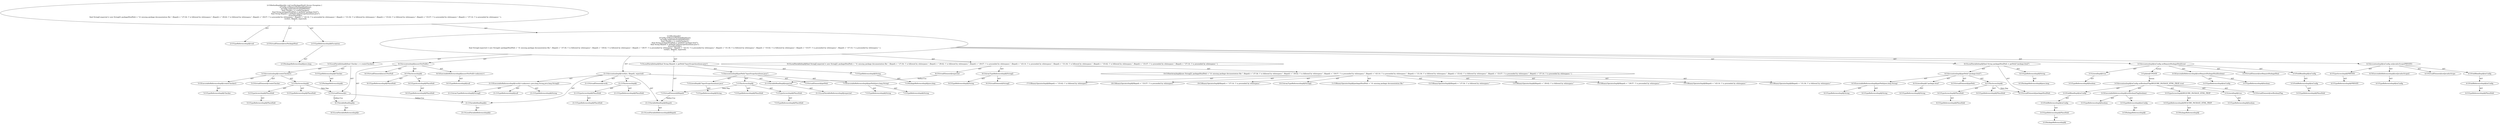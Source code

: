 digraph "testPackageHtml#?" {
0 [label="2:CtTypeReferenceImpl@void" shape=ellipse]
1 [label="2:CtVirtualElement@testPackageHtml" shape=ellipse]
2 [label="2:CtTypeReferenceImpl@Exception" shape=ellipse]
3 [label="2:CtPackageReferenceImpl@java.lang" shape=ellipse]
4 [label="3:CtExecutableReferenceImpl@setRequirePackageHtml(boolean)" shape=ellipse]
5 [label="3:CtTypeReferenceImpl@mConfig" shape=ellipse]
6 [label="3:CtTypeReferenceImpl@boolean" shape=ellipse]
7 [label="3:CtVirtualElement@setRequirePackageHtml" shape=ellipse]
8 [label="3:CtFieldReferenceImpl@mConfig" shape=ellipse]
9 [label="3:CtTypeReferenceImpl@PlaceHold" shape=ellipse]
10 [label="3:CtFieldReadImpl@mConfig" shape=ellipse]
11 [label="3:CtLiteralImpl@true" shape=ellipse]
12 [label="3:CtTypeReferenceImpl@boolean" shape=ellipse]
13 [label="3:CtInvocationImpl@mConfig.setRequirePackageHtml(true)" shape=ellipse]
14 [label="4:CtExecutableReferenceImpl@setJavadocScope()" shape=ellipse]
15 [label="4:CtTypeReferenceImpl@mConfig" shape=ellipse]
16 [label="4:CtVirtualElement@setJavadocScope" shape=ellipse]
17 [label="4:CtFieldReferenceImpl@mConfig" shape=ellipse]
18 [label="4:CtTypeReferenceImpl@PlaceHold" shape=ellipse]
19 [label="4:CtFieldReadImpl@mConfig" shape=ellipse]
20 [label="4:CtTypeAccessImpl@PRIVATE" shape=ellipse]
21 [label="4:CtTypeReferenceImpl@PRIVATE" shape=ellipse]
22 [label="4:CtInvocationImpl@mConfig.setJavadocScope(PRIVATE)" shape=ellipse]
23 [label="5:CtTypeReferenceImpl@Checker" shape=ellipse]
24 [label="5:CtPackageReferenceImpl@" shape=ellipse]
25 [label="5:CtExecutableReferenceImpl@createChecker()" shape=ellipse]
26 [label="5:CtTypeReferenceImpl@Checker" shape=ellipse]
27 [label="5:CtVirtualElement@createChecker" shape=ellipse]
28 [label="5:CtTypeAccessImpl@PlaceHold" shape=ellipse]
29 [label="5:CtTypeReferenceImpl@PlaceHold" shape=ellipse]
30 [label="5:CtThisAccessImpl@" shape=ellipse]
31 [label="5:CtTypeReferenceImpl@PlaceHold" shape=ellipse]
32 [label="5:CtInvocationImpl@createChecker()" shape=ellipse]
33 [label="5:CtVirtualElement@c" shape=ellipse]
34 [label="5:CtLocalVariableImpl@final Checker c = createChecker()" shape=ellipse]
35 [label="6:CtTypeReferenceImpl@String" shape=ellipse]
36 [label="6:CtPackageReferenceImpl@java.lang" shape=ellipse]
37 [label="6:CtExecutableReferenceImpl@getPath(java.lang.String)" shape=ellipse]
38 [label="6:CtTypeReferenceImpl@String" shape=ellipse]
39 [label="6:CtTypeReferenceImpl@String" shape=ellipse]
40 [label="6:CtVirtualElement@getPath" shape=ellipse]
41 [label="6:CtTypeAccessImpl@PlaceHold" shape=ellipse]
42 [label="6:CtTypeReferenceImpl@PlaceHold" shape=ellipse]
43 [label="6:CtThisAccessImpl@" shape=ellipse]
44 [label="6:CtTypeReferenceImpl@PlaceHold" shape=ellipse]
45 [label="6:CtLiteralImpl@\"package.html\"" shape=ellipse]
46 [label="6:CtTypeReferenceImpl@String" shape=ellipse]
47 [label="6:CtInvocationImpl@getPath(\"package.html\")" shape=ellipse]
48 [label="6:CtVirtualElement@packageHtmlPath" shape=ellipse]
49 [label="6:CtLocalVariableImpl@final String packageHtmlPath = getPath(\"package.html\")" shape=ellipse]
50 [label="7:CtTypeReferenceImpl@String" shape=ellipse]
51 [label="7:CtPackageReferenceImpl@java.lang" shape=ellipse]
52 [label="7:CtExecutableReferenceImpl@getPath(java.lang.String)" shape=ellipse]
53 [label="7:CtTypeReferenceImpl@String" shape=ellipse]
54 [label="7:CtTypeReferenceImpl@String" shape=ellipse]
55 [label="7:CtVirtualElement@getPath" shape=ellipse]
56 [label="7:CtTypeAccessImpl@PlaceHold" shape=ellipse]
57 [label="7:CtTypeReferenceImpl@PlaceHold" shape=ellipse]
58 [label="7:CtThisAccessImpl@" shape=ellipse]
59 [label="7:CtTypeReferenceImpl@PlaceHold" shape=ellipse]
60 [label="7:CtLiteralImpl@\"InputScopeAnonInner.java\"" shape=ellipse]
61 [label="7:CtTypeReferenceImpl@String" shape=ellipse]
62 [label="7:CtInvocationImpl@getPath(\"InputScopeAnonInner.java\")" shape=ellipse]
63 [label="7:CtVirtualElement@filepath" shape=ellipse]
64 [label="7:CtLocalVariableImpl@final String filepath = getPath(\"InputScopeAnonInner.java\")" shape=ellipse]
65 [label="8:CtExecutableReferenceImpl@assertNotNull(<unknown>)" shape=ellipse]
66 [label="8:CtTypeReferenceImpl@null" shape=ellipse]
67 [label="8:CtVirtualElement@assertNotNull" shape=ellipse]
68 [label="8:CtTypeAccessImpl@PlaceHold" shape=ellipse]
69 [label="8:CtTypeReferenceImpl@PlaceHold" shape=ellipse]
70 [label="8:CtThisAccessImpl@" shape=ellipse]
71 [label="8:CtTypeReferenceImpl@PlaceHold" shape=ellipse]
72 [label="8:CtVariableReadImpl@c" shape=ellipse]
73 [label="8:CtLocalVariableReferenceImpl@c" shape=ellipse]
74 [label="8:CtInvocationImpl@assertNotNull(c)" shape=ellipse]
75 [label="9:CtVirtualElement@String[]" shape=ellipse]
76 [label="9:CtArrayTypeReferenceImpl@String[]" shape=ellipse]
77 [label="9:CtTypeReferenceImpl@String" shape=ellipse]
78 [label="10:CtNewArrayImpl@new String[]\{ packageHtmlPath + \":0: missing package documentation file.\", filepath + \":37:34: '(' is followed by whitespace.\", filepath + \":39:42: '(' is followed by whitespace.\", filepath + \":39:57: ')' is preceeded by whitespace.\", filepath + \":43:14: ')' is preceeded by whitespace.\", filepath + \":51:34: '(' is followed by whitespace.\", filepath + \":53:42: '(' is followed by whitespace.\", filepath + \":53:57: ')' is preceeded by whitespace.\", filepath + \":57:14: ')' is preceeded by whitespace.\" \}" shape=ellipse]
79 [label="10:CtArrayTypeReferenceImpl@String[]" shape=ellipse]
80 [label="11:CtBinaryOperatorImpl@packageHtmlPath + \":0: missing package documentation file.\"" shape=ellipse]
81 [label="12:CtBinaryOperatorImpl@filepath + \":37:34: '(' is followed by whitespace.\"" shape=ellipse]
82 [label="13:CtBinaryOperatorImpl@filepath + \":39:42: '(' is followed by whitespace.\"" shape=ellipse]
83 [label="14:CtBinaryOperatorImpl@filepath + \":39:57: ')' is preceeded by whitespace.\"" shape=ellipse]
84 [label="15:CtBinaryOperatorImpl@filepath + \":43:14: ')' is preceeded by whitespace.\"" shape=ellipse]
85 [label="16:CtBinaryOperatorImpl@filepath + \":51:34: '(' is followed by whitespace.\"" shape=ellipse]
86 [label="17:CtBinaryOperatorImpl@filepath + \":53:42: '(' is followed by whitespace.\"" shape=ellipse]
87 [label="18:CtBinaryOperatorImpl@filepath + \":53:57: ')' is preceeded by whitespace.\"" shape=ellipse]
88 [label="19:CtBinaryOperatorImpl@filepath + \":57:14: ')' is preceeded by whitespace.\"" shape=ellipse]
89 [label="9:CtVirtualElement@expected" shape=ellipse]
90 [label="9:CtLocalVariableImpl@final String[] expected = new String[]\{ packageHtmlPath + \":0: missing package documentation file.\", filepath + \":37:34: '(' is followed by whitespace.\", filepath + \":39:42: '(' is followed by whitespace.\", filepath + \":39:57: ')' is preceeded by whitespace.\", filepath + \":43:14: ')' is preceeded by whitespace.\", filepath + \":51:34: '(' is followed by whitespace.\", filepath + \":53:42: '(' is followed by whitespace.\", filepath + \":53:57: ')' is preceeded by whitespace.\", filepath + \":57:14: ')' is preceeded by whitespace.\" \}" shape=ellipse]
91 [label="21:CtExecutableReferenceImpl@verify(<unknown>,java.lang.String,java.lang.String[])" shape=ellipse]
92 [label="21:CtTypeReferenceImpl@null" shape=ellipse]
93 [label="21:CtTypeReferenceImpl@String" shape=ellipse]
94 [label="21:CtArrayTypeReferenceImpl@String[]" shape=ellipse]
95 [label="21:CtVirtualElement@verify" shape=ellipse]
96 [label="21:CtTypeAccessImpl@PlaceHold" shape=ellipse]
97 [label="21:CtTypeReferenceImpl@PlaceHold" shape=ellipse]
98 [label="21:CtThisAccessImpl@" shape=ellipse]
99 [label="21:CtTypeReferenceImpl@PlaceHold" shape=ellipse]
100 [label="21:CtVariableReadImpl@c" shape=ellipse]
101 [label="21:CtLocalVariableReferenceImpl@c" shape=ellipse]
102 [label="21:CtVariableReadImpl@filepath" shape=ellipse]
103 [label="21:CtLocalVariableReferenceImpl@filepath" shape=ellipse]
104 [label="21:CtVariableReadImpl@expected" shape=ellipse]
105 [label="21:CtLocalVariableReferenceImpl@expected" shape=ellipse]
106 [label="21:CtInvocationImpl@verify(c, filepath, expected)" shape=ellipse]
107 [label="2:CtBlockImpl@\{
    mConfig.setRequirePackageHtml(true);
    mConfig.setJavadocScope(PRIVATE);
    final Checker c = createChecker();
    final String packageHtmlPath = getPath(\"package.html\");
    final String filepath = getPath(\"InputScopeAnonInner.java\");
    assertNotNull(c);
    final String[] expected = new String[]\{ packageHtmlPath + \":0: missing package documentation file.\", filepath + \":37:34: '(' is followed by whitespace.\", filepath + \":39:42: '(' is followed by whitespace.\", filepath + \":39:57: ')' is preceeded by whitespace.\", filepath + \":43:14: ')' is preceeded by whitespace.\", filepath + \":51:34: '(' is followed by whitespace.\", filepath + \":53:42: '(' is followed by whitespace.\", filepath + \":53:57: ')' is preceeded by whitespace.\", filepath + \":57:14: ')' is preceeded by whitespace.\" \};
    verify(c, filepath, expected);
\}" shape=ellipse]
108 [label="2:CtMethodImpl@public void testPackageHtml() throws Exception \{
    mConfig.setRequirePackageHtml(true);
    mConfig.setJavadocScope(PRIVATE);
    final Checker c = createChecker();
    final String packageHtmlPath = getPath(\"package.html\");
    final String filepath = getPath(\"InputScopeAnonInner.java\");
    assertNotNull(c);
    final String[] expected = new String[]\{ packageHtmlPath + \":0: missing package documentation file.\", filepath + \":37:34: '(' is followed by whitespace.\", filepath + \":39:42: '(' is followed by whitespace.\", filepath + \":39:57: ')' is preceeded by whitespace.\", filepath + \":43:14: ')' is preceeded by whitespace.\", filepath + \":51:34: '(' is followed by whitespace.\", filepath + \":53:42: '(' is followed by whitespace.\", filepath + \":53:57: ')' is preceeded by whitespace.\", filepath + \":57:14: ')' is preceeded by whitespace.\" \};
    verify(c, filepath, expected);
\}" shape=ellipse]
109 [label="3:Update@UPDATE" shape=ellipse]
110 [label="3:CtPackageReferenceImpl@" shape=ellipse]
111 [label="3:CtTypeReferenceImpl@PlaceHold" shape=ellipse]
112 [label="3:CtFieldReferenceImpl@mConfig" shape=ellipse]
113 [label="3:CtFieldReadImpl@mConfig" shape=ellipse]
114 [label="3:CtPackageReferenceImpl@" shape=ellipse]
115 [label="3:CtTypeReferenceImpl@mConfig" shape=ellipse]
116 [label="3:CtTypeReferenceImpl@boolean" shape=ellipse]
117 [label="3:CtExecutableReferenceImpl@setBooleanFlag(boolean)" shape=ellipse]
118 [label="3:CtPackageReferenceImpl@" shape=ellipse]
119 [label="3:CtTypeReferenceImpl@REQUIRE_PACKAGE_HTML_PROP" shape=ellipse]
120 [label="3:CtTypeAccessImpl@REQUIRE_PACKAGE_HTML_PROP" shape=ellipse]
121 [label="3:CtTypeReferenceImpl@boolean" shape=ellipse]
122 [label="3:CtLiteralImpl@true" shape=ellipse]
123 [label="3:CtInvocationImpl@mConfig.setBooleanFlag(REQUIRE_PACKAGE_HTML_PROP, true)" shape=ellipse]
124 [label="3:CtVirtualElement@setBooleanFlag" shape=ellipse]
2 -> 3 [label="AST"];
4 -> 5 [label="AST"];
4 -> 6 [label="AST"];
8 -> 9 [label="AST"];
10 -> 8 [label="AST"];
11 -> 12 [label="AST"];
13 -> 7 [label="AST"];
13 -> 10 [label="AST"];
13 -> 4 [label="AST"];
13 -> 11 [label="AST"];
13 -> 109 [label="Action"];
14 -> 15 [label="AST"];
17 -> 18 [label="AST"];
19 -> 17 [label="AST"];
20 -> 21 [label="AST"];
22 -> 16 [label="AST"];
22 -> 19 [label="AST"];
22 -> 14 [label="AST"];
22 -> 20 [label="AST"];
23 -> 24 [label="AST"];
25 -> 26 [label="AST"];
28 -> 29 [label="AST"];
30 -> 31 [label="AST"];
30 -> 28 [label="AST"];
30 -> 33 [label="Data Dep"];
32 -> 27 [label="AST"];
32 -> 30 [label="AST"];
32 -> 25 [label="AST"];
33 -> 72 [label="Define-Use"];
33 -> 100 [label="Define-Use"];
34 -> 33 [label="AST"];
34 -> 23 [label="AST"];
34 -> 32 [label="AST"];
35 -> 36 [label="AST"];
37 -> 38 [label="AST"];
37 -> 39 [label="AST"];
41 -> 42 [label="AST"];
43 -> 44 [label="AST"];
43 -> 41 [label="AST"];
43 -> 48 [label="Data Dep"];
45 -> 46 [label="AST"];
47 -> 40 [label="AST"];
47 -> 43 [label="AST"];
47 -> 37 [label="AST"];
47 -> 45 [label="AST"];
49 -> 48 [label="AST"];
49 -> 35 [label="AST"];
49 -> 47 [label="AST"];
50 -> 51 [label="AST"];
52 -> 53 [label="AST"];
52 -> 54 [label="AST"];
56 -> 57 [label="AST"];
58 -> 59 [label="AST"];
58 -> 56 [label="AST"];
58 -> 63 [label="Data Dep"];
60 -> 61 [label="AST"];
62 -> 55 [label="AST"];
62 -> 58 [label="AST"];
62 -> 52 [label="AST"];
62 -> 60 [label="AST"];
63 -> 102 [label="Define-Use"];
64 -> 63 [label="AST"];
64 -> 50 [label="AST"];
64 -> 62 [label="AST"];
65 -> 66 [label="AST"];
68 -> 69 [label="AST"];
70 -> 71 [label="AST"];
70 -> 68 [label="AST"];
72 -> 73 [label="AST"];
74 -> 67 [label="AST"];
74 -> 70 [label="AST"];
74 -> 65 [label="AST"];
74 -> 72 [label="AST"];
76 -> 75 [label="AST"];
76 -> 77 [label="AST"];
78 -> 79 [label="AST"];
78 -> 80 [label="AST"];
78 -> 81 [label="AST"];
78 -> 82 [label="AST"];
78 -> 83 [label="AST"];
78 -> 84 [label="AST"];
78 -> 85 [label="AST"];
78 -> 86 [label="AST"];
78 -> 87 [label="AST"];
78 -> 88 [label="AST"];
89 -> 104 [label="Define-Use"];
90 -> 89 [label="AST"];
90 -> 76 [label="AST"];
90 -> 78 [label="AST"];
91 -> 92 [label="AST"];
91 -> 93 [label="AST"];
91 -> 94 [label="AST"];
96 -> 97 [label="AST"];
98 -> 99 [label="AST"];
98 -> 96 [label="AST"];
100 -> 101 [label="AST"];
102 -> 103 [label="AST"];
104 -> 105 [label="AST"];
106 -> 95 [label="AST"];
106 -> 98 [label="AST"];
106 -> 91 [label="AST"];
106 -> 100 [label="AST"];
106 -> 102 [label="AST"];
106 -> 104 [label="AST"];
107 -> 13 [label="AST"];
107 -> 22 [label="AST"];
107 -> 34 [label="AST"];
107 -> 49 [label="AST"];
107 -> 64 [label="AST"];
107 -> 74 [label="AST"];
107 -> 90 [label="AST"];
107 -> 106 [label="AST"];
108 -> 1 [label="AST"];
108 -> 0 [label="AST"];
108 -> 2 [label="AST"];
108 -> 107 [label="AST"];
109 -> 123 [label="Action"];
111 -> 110 [label="AST"];
112 -> 111 [label="AST"];
113 -> 112 [label="AST"];
115 -> 114 [label="AST"];
117 -> 115 [label="AST"];
117 -> 116 [label="AST"];
119 -> 118 [label="AST"];
120 -> 119 [label="AST"];
122 -> 121 [label="AST"];
123 -> 124 [label="AST"];
123 -> 113 [label="AST"];
123 -> 117 [label="AST"];
123 -> 120 [label="AST"];
123 -> 122 [label="AST"];
}